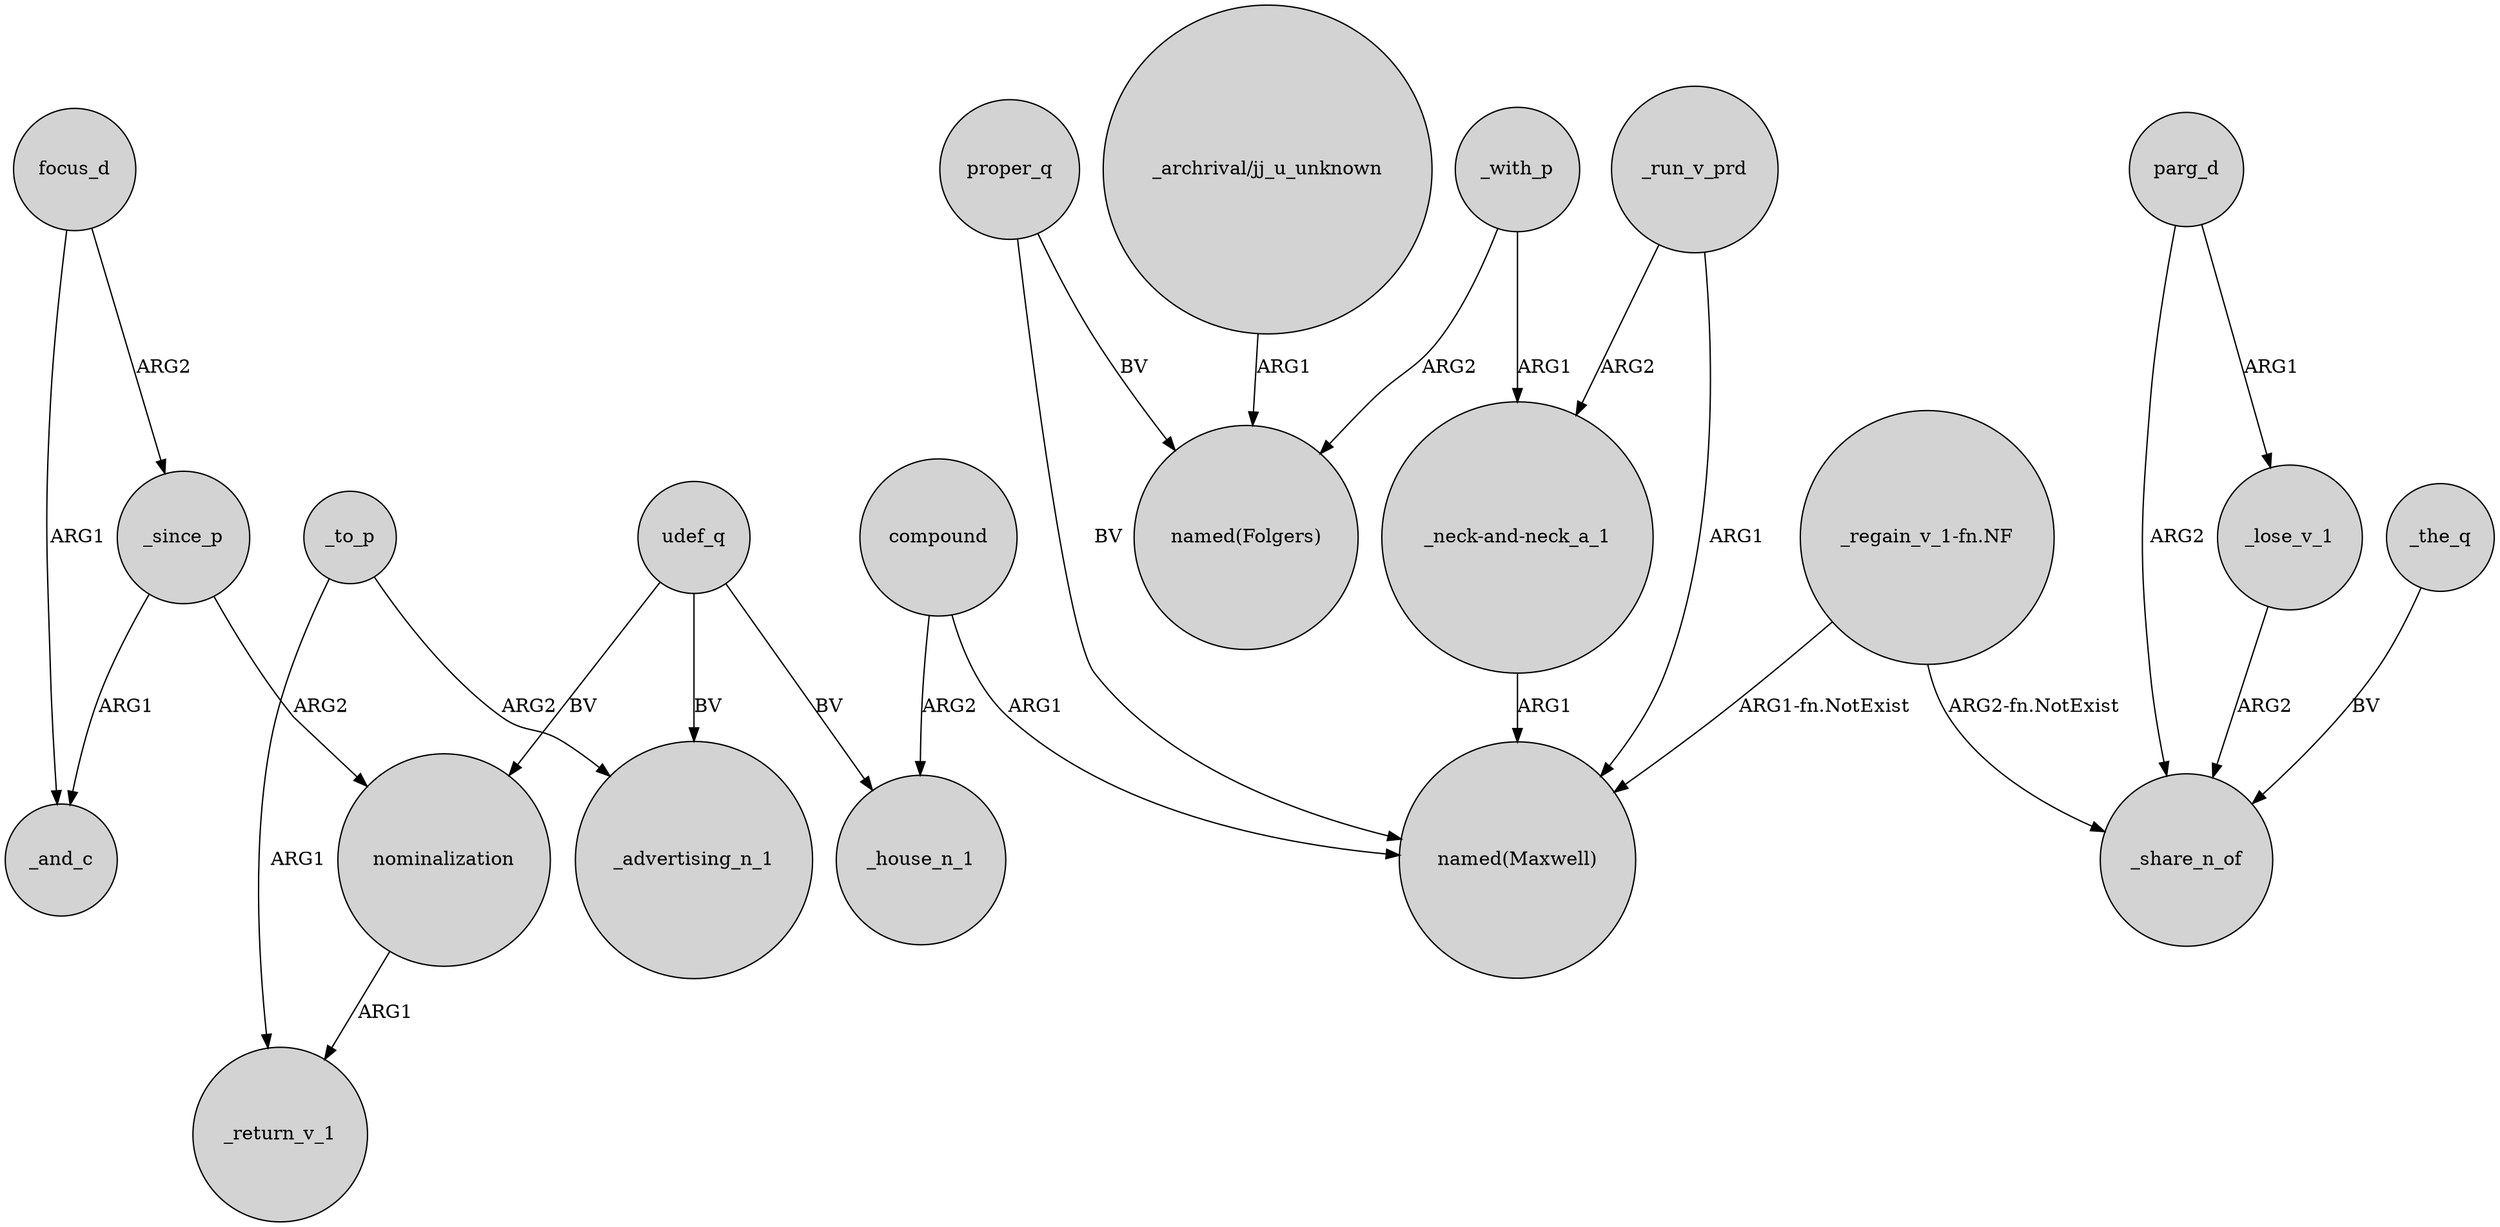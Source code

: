 digraph {
	node [shape=circle style=filled]
	focus_d -> _since_p [label=ARG2]
	proper_q -> "named(Maxwell)" [label=BV]
	_to_p -> _return_v_1 [label=ARG1]
	parg_d -> _lose_v_1 [label=ARG1]
	parg_d -> _share_n_of [label=ARG2]
	_since_p -> _and_c [label=ARG1]
	compound -> _house_n_1 [label=ARG2]
	nominalization -> _return_v_1 [label=ARG1]
	"_neck-and-neck_a_1" -> "named(Maxwell)" [label=ARG1]
	_the_q -> _share_n_of [label=BV]
	"_archrival/jj_u_unknown" -> "named(Folgers)" [label=ARG1]
	udef_q -> _house_n_1 [label=BV]
	udef_q -> _advertising_n_1 [label=BV]
	_run_v_prd -> "named(Maxwell)" [label=ARG1]
	_with_p -> "_neck-and-neck_a_1" [label=ARG1]
	_lose_v_1 -> _share_n_of [label=ARG2]
	proper_q -> "named(Folgers)" [label=BV]
	focus_d -> _and_c [label=ARG1]
	"_regain_v_1-fn.NF" -> "named(Maxwell)" [label="ARG1-fn.NotExist"]
	udef_q -> nominalization [label=BV]
	compound -> "named(Maxwell)" [label=ARG1]
	"_regain_v_1-fn.NF" -> _share_n_of [label="ARG2-fn.NotExist"]
	_run_v_prd -> "_neck-and-neck_a_1" [label=ARG2]
	_since_p -> nominalization [label=ARG2]
	_with_p -> "named(Folgers)" [label=ARG2]
	_to_p -> _advertising_n_1 [label=ARG2]
}
